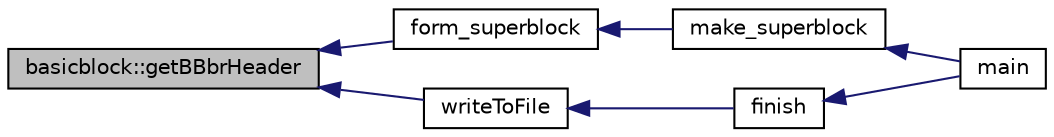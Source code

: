 digraph G
{
  edge [fontname="Helvetica",fontsize="10",labelfontname="Helvetica",labelfontsize="10"];
  node [fontname="Helvetica",fontsize="10",shape=record];
  rankdir=LR;
  Node1 [label="basicblock::getBBbrHeader",height=0.2,width=0.4,color="black", fillcolor="grey75", style="filled" fontcolor="black"];
  Node1 -> Node2 [dir=back,color="midnightblue",fontsize="10",style="solid",fontname="Helvetica"];
  Node2 [label="form_superblock",height=0.2,width=0.4,color="black", fillcolor="white", style="filled",URL="$make__superblock_8cpp.html#a8d78bf589e4e691bc679ffa718951e84"];
  Node2 -> Node3 [dir=back,color="midnightblue",fontsize="10",style="solid",fontname="Helvetica"];
  Node3 [label="make_superblock",height=0.2,width=0.4,color="black", fillcolor="white", style="filled",URL="$make__superblock_8cpp.html#a499b98fa166ddd7c784aca2c8a2c68b1"];
  Node3 -> Node4 [dir=back,color="midnightblue",fontsize="10",style="solid",fontname="Helvetica"];
  Node4 [label="main",height=0.2,width=0.4,color="black", fillcolor="white", style="filled",URL="$main_8cpp.html#a0ddf1224851353fc92bfbff6f499fa97"];
  Node1 -> Node5 [dir=back,color="midnightblue",fontsize="10",style="solid",fontname="Helvetica"];
  Node5 [label="writeToFile",height=0.2,width=0.4,color="black", fillcolor="white", style="filled",URL="$logGen_8h.html#a111c3cfd4c45c7ead9955dc4b71a1c12"];
  Node5 -> Node6 [dir=back,color="midnightblue",fontsize="10",style="solid",fontname="Helvetica"];
  Node6 [label="finish",height=0.2,width=0.4,color="black", fillcolor="white", style="filled",URL="$main_8cpp.html#a95cf23fdc260a92c373256cf79d940f2"];
  Node6 -> Node4 [dir=back,color="midnightblue",fontsize="10",style="solid",fontname="Helvetica"];
}
